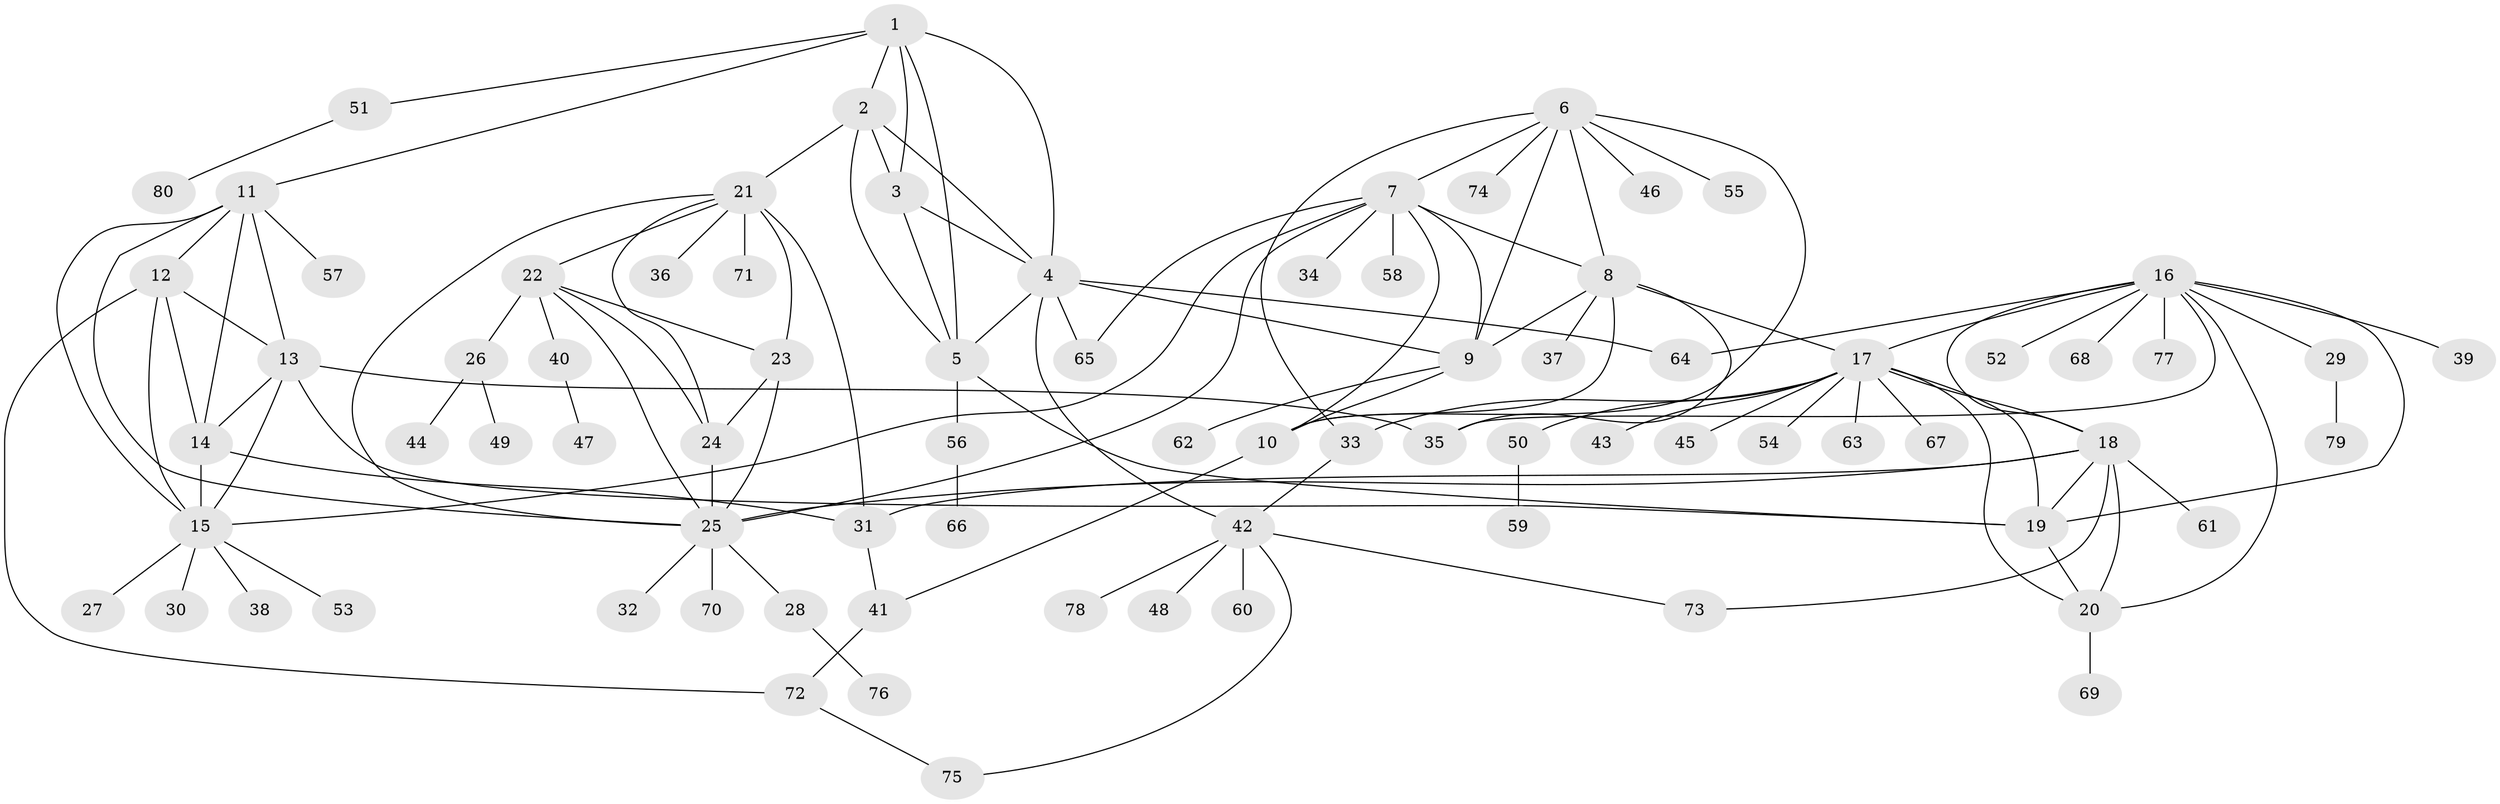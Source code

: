 // original degree distribution, {7: 0.061946902654867256, 5: 0.017699115044247787, 6: 0.035398230088495575, 9: 0.02654867256637168, 10: 0.02654867256637168, 8: 0.017699115044247787, 12: 0.008849557522123894, 13: 0.008849557522123894, 4: 0.04424778761061947, 11: 0.008849557522123894, 1: 0.5575221238938053, 2: 0.1415929203539823, 3: 0.04424778761061947}
// Generated by graph-tools (version 1.1) at 2025/52/03/04/25 22:52:08]
// undirected, 80 vertices, 127 edges
graph export_dot {
  node [color=gray90,style=filled];
  1;
  2;
  3;
  4;
  5;
  6;
  7;
  8;
  9;
  10;
  11;
  12;
  13;
  14;
  15;
  16;
  17;
  18;
  19;
  20;
  21;
  22;
  23;
  24;
  25;
  26;
  27;
  28;
  29;
  30;
  31;
  32;
  33;
  34;
  35;
  36;
  37;
  38;
  39;
  40;
  41;
  42;
  43;
  44;
  45;
  46;
  47;
  48;
  49;
  50;
  51;
  52;
  53;
  54;
  55;
  56;
  57;
  58;
  59;
  60;
  61;
  62;
  63;
  64;
  65;
  66;
  67;
  68;
  69;
  70;
  71;
  72;
  73;
  74;
  75;
  76;
  77;
  78;
  79;
  80;
  1 -- 2 [weight=1.0];
  1 -- 3 [weight=1.0];
  1 -- 4 [weight=1.0];
  1 -- 5 [weight=1.0];
  1 -- 11 [weight=1.0];
  1 -- 51 [weight=1.0];
  2 -- 3 [weight=2.0];
  2 -- 4 [weight=1.0];
  2 -- 5 [weight=1.0];
  2 -- 21 [weight=1.0];
  3 -- 4 [weight=1.0];
  3 -- 5 [weight=1.0];
  4 -- 5 [weight=1.0];
  4 -- 9 [weight=1.0];
  4 -- 42 [weight=1.0];
  4 -- 64 [weight=1.0];
  4 -- 65 [weight=1.0];
  5 -- 19 [weight=1.0];
  5 -- 56 [weight=1.0];
  6 -- 7 [weight=1.0];
  6 -- 8 [weight=1.0];
  6 -- 9 [weight=1.0];
  6 -- 10 [weight=1.0];
  6 -- 33 [weight=1.0];
  6 -- 46 [weight=1.0];
  6 -- 55 [weight=1.0];
  6 -- 74 [weight=1.0];
  7 -- 8 [weight=1.0];
  7 -- 9 [weight=1.0];
  7 -- 10 [weight=1.0];
  7 -- 15 [weight=1.0];
  7 -- 25 [weight=1.0];
  7 -- 34 [weight=1.0];
  7 -- 58 [weight=1.0];
  7 -- 65 [weight=1.0];
  8 -- 9 [weight=1.0];
  8 -- 10 [weight=1.0];
  8 -- 17 [weight=1.0];
  8 -- 35 [weight=1.0];
  8 -- 37 [weight=1.0];
  9 -- 10 [weight=1.0];
  9 -- 62 [weight=1.0];
  10 -- 41 [weight=1.0];
  11 -- 12 [weight=1.0];
  11 -- 13 [weight=1.0];
  11 -- 14 [weight=1.0];
  11 -- 15 [weight=1.0];
  11 -- 25 [weight=1.0];
  11 -- 57 [weight=1.0];
  12 -- 13 [weight=1.0];
  12 -- 14 [weight=1.0];
  12 -- 15 [weight=1.0];
  12 -- 72 [weight=1.0];
  13 -- 14 [weight=1.0];
  13 -- 15 [weight=1.0];
  13 -- 19 [weight=1.0];
  13 -- 35 [weight=1.0];
  14 -- 15 [weight=1.0];
  14 -- 31 [weight=1.0];
  15 -- 27 [weight=1.0];
  15 -- 30 [weight=1.0];
  15 -- 38 [weight=1.0];
  15 -- 53 [weight=1.0];
  16 -- 17 [weight=1.0];
  16 -- 18 [weight=1.0];
  16 -- 19 [weight=1.0];
  16 -- 20 [weight=1.0];
  16 -- 29 [weight=1.0];
  16 -- 35 [weight=1.0];
  16 -- 39 [weight=1.0];
  16 -- 52 [weight=1.0];
  16 -- 64 [weight=1.0];
  16 -- 68 [weight=1.0];
  16 -- 77 [weight=1.0];
  17 -- 18 [weight=1.0];
  17 -- 19 [weight=1.0];
  17 -- 20 [weight=1.0];
  17 -- 33 [weight=1.0];
  17 -- 43 [weight=1.0];
  17 -- 45 [weight=1.0];
  17 -- 50 [weight=1.0];
  17 -- 54 [weight=1.0];
  17 -- 63 [weight=1.0];
  17 -- 67 [weight=1.0];
  18 -- 19 [weight=1.0];
  18 -- 20 [weight=1.0];
  18 -- 25 [weight=1.0];
  18 -- 31 [weight=1.0];
  18 -- 61 [weight=1.0];
  18 -- 73 [weight=1.0];
  19 -- 20 [weight=1.0];
  20 -- 69 [weight=1.0];
  21 -- 22 [weight=1.0];
  21 -- 23 [weight=1.0];
  21 -- 24 [weight=1.0];
  21 -- 25 [weight=1.0];
  21 -- 31 [weight=2.0];
  21 -- 36 [weight=1.0];
  21 -- 71 [weight=1.0];
  22 -- 23 [weight=1.0];
  22 -- 24 [weight=1.0];
  22 -- 25 [weight=1.0];
  22 -- 26 [weight=1.0];
  22 -- 40 [weight=1.0];
  23 -- 24 [weight=1.0];
  23 -- 25 [weight=1.0];
  24 -- 25 [weight=1.0];
  25 -- 28 [weight=1.0];
  25 -- 32 [weight=1.0];
  25 -- 70 [weight=1.0];
  26 -- 44 [weight=1.0];
  26 -- 49 [weight=1.0];
  28 -- 76 [weight=1.0];
  29 -- 79 [weight=1.0];
  31 -- 41 [weight=1.0];
  33 -- 42 [weight=1.0];
  40 -- 47 [weight=1.0];
  41 -- 72 [weight=1.0];
  42 -- 48 [weight=1.0];
  42 -- 60 [weight=1.0];
  42 -- 73 [weight=1.0];
  42 -- 75 [weight=1.0];
  42 -- 78 [weight=1.0];
  50 -- 59 [weight=1.0];
  51 -- 80 [weight=1.0];
  56 -- 66 [weight=1.0];
  72 -- 75 [weight=1.0];
}
